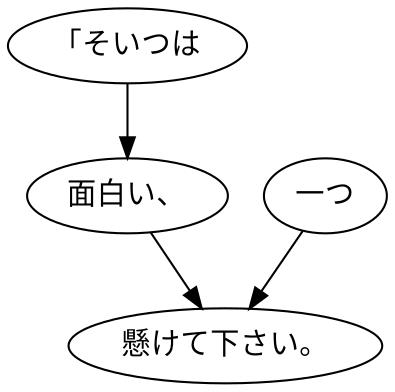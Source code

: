 digraph graph5415 {
	node0 [label="「そいつは"];
	node1 [label="面白い、"];
	node2 [label="一つ"];
	node3 [label="懸けて下さい。"];
	node0 -> node1;
	node1 -> node3;
	node2 -> node3;
}
